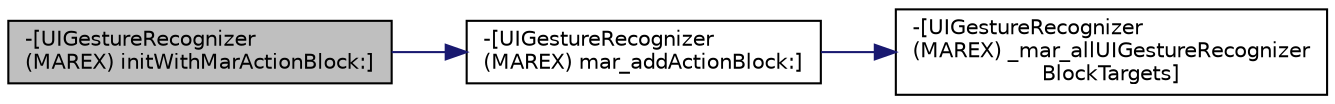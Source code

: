 digraph "-[UIGestureRecognizer(MAREX) initWithMarActionBlock:]"
{
  edge [fontname="Helvetica",fontsize="10",labelfontname="Helvetica",labelfontsize="10"];
  node [fontname="Helvetica",fontsize="10",shape=record];
  rankdir="LR";
  Node5 [label="-[UIGestureRecognizer\l(MAREX) initWithMarActionBlock:]",height=0.2,width=0.4,color="black", fillcolor="grey75", style="filled", fontcolor="black"];
  Node5 -> Node6 [color="midnightblue",fontsize="10",style="solid",fontname="Helvetica"];
  Node6 [label="-[UIGestureRecognizer\l(MAREX) mar_addActionBlock:]",height=0.2,width=0.4,color="black", fillcolor="white", style="filled",URL="$category_u_i_gesture_recognizer_07_m_a_r_e_x_08.html#a950044b3d39a1c6e771e124c6d435aac"];
  Node6 -> Node7 [color="midnightblue",fontsize="10",style="solid",fontname="Helvetica"];
  Node7 [label="-[UIGestureRecognizer\l(MAREX) _mar_allUIGestureRecognizer\lBlockTargets]",height=0.2,width=0.4,color="black", fillcolor="white", style="filled",URL="$category_u_i_gesture_recognizer_07_m_a_r_e_x_08.html#a845f609c13f91009e596d0b5587287e6"];
}

